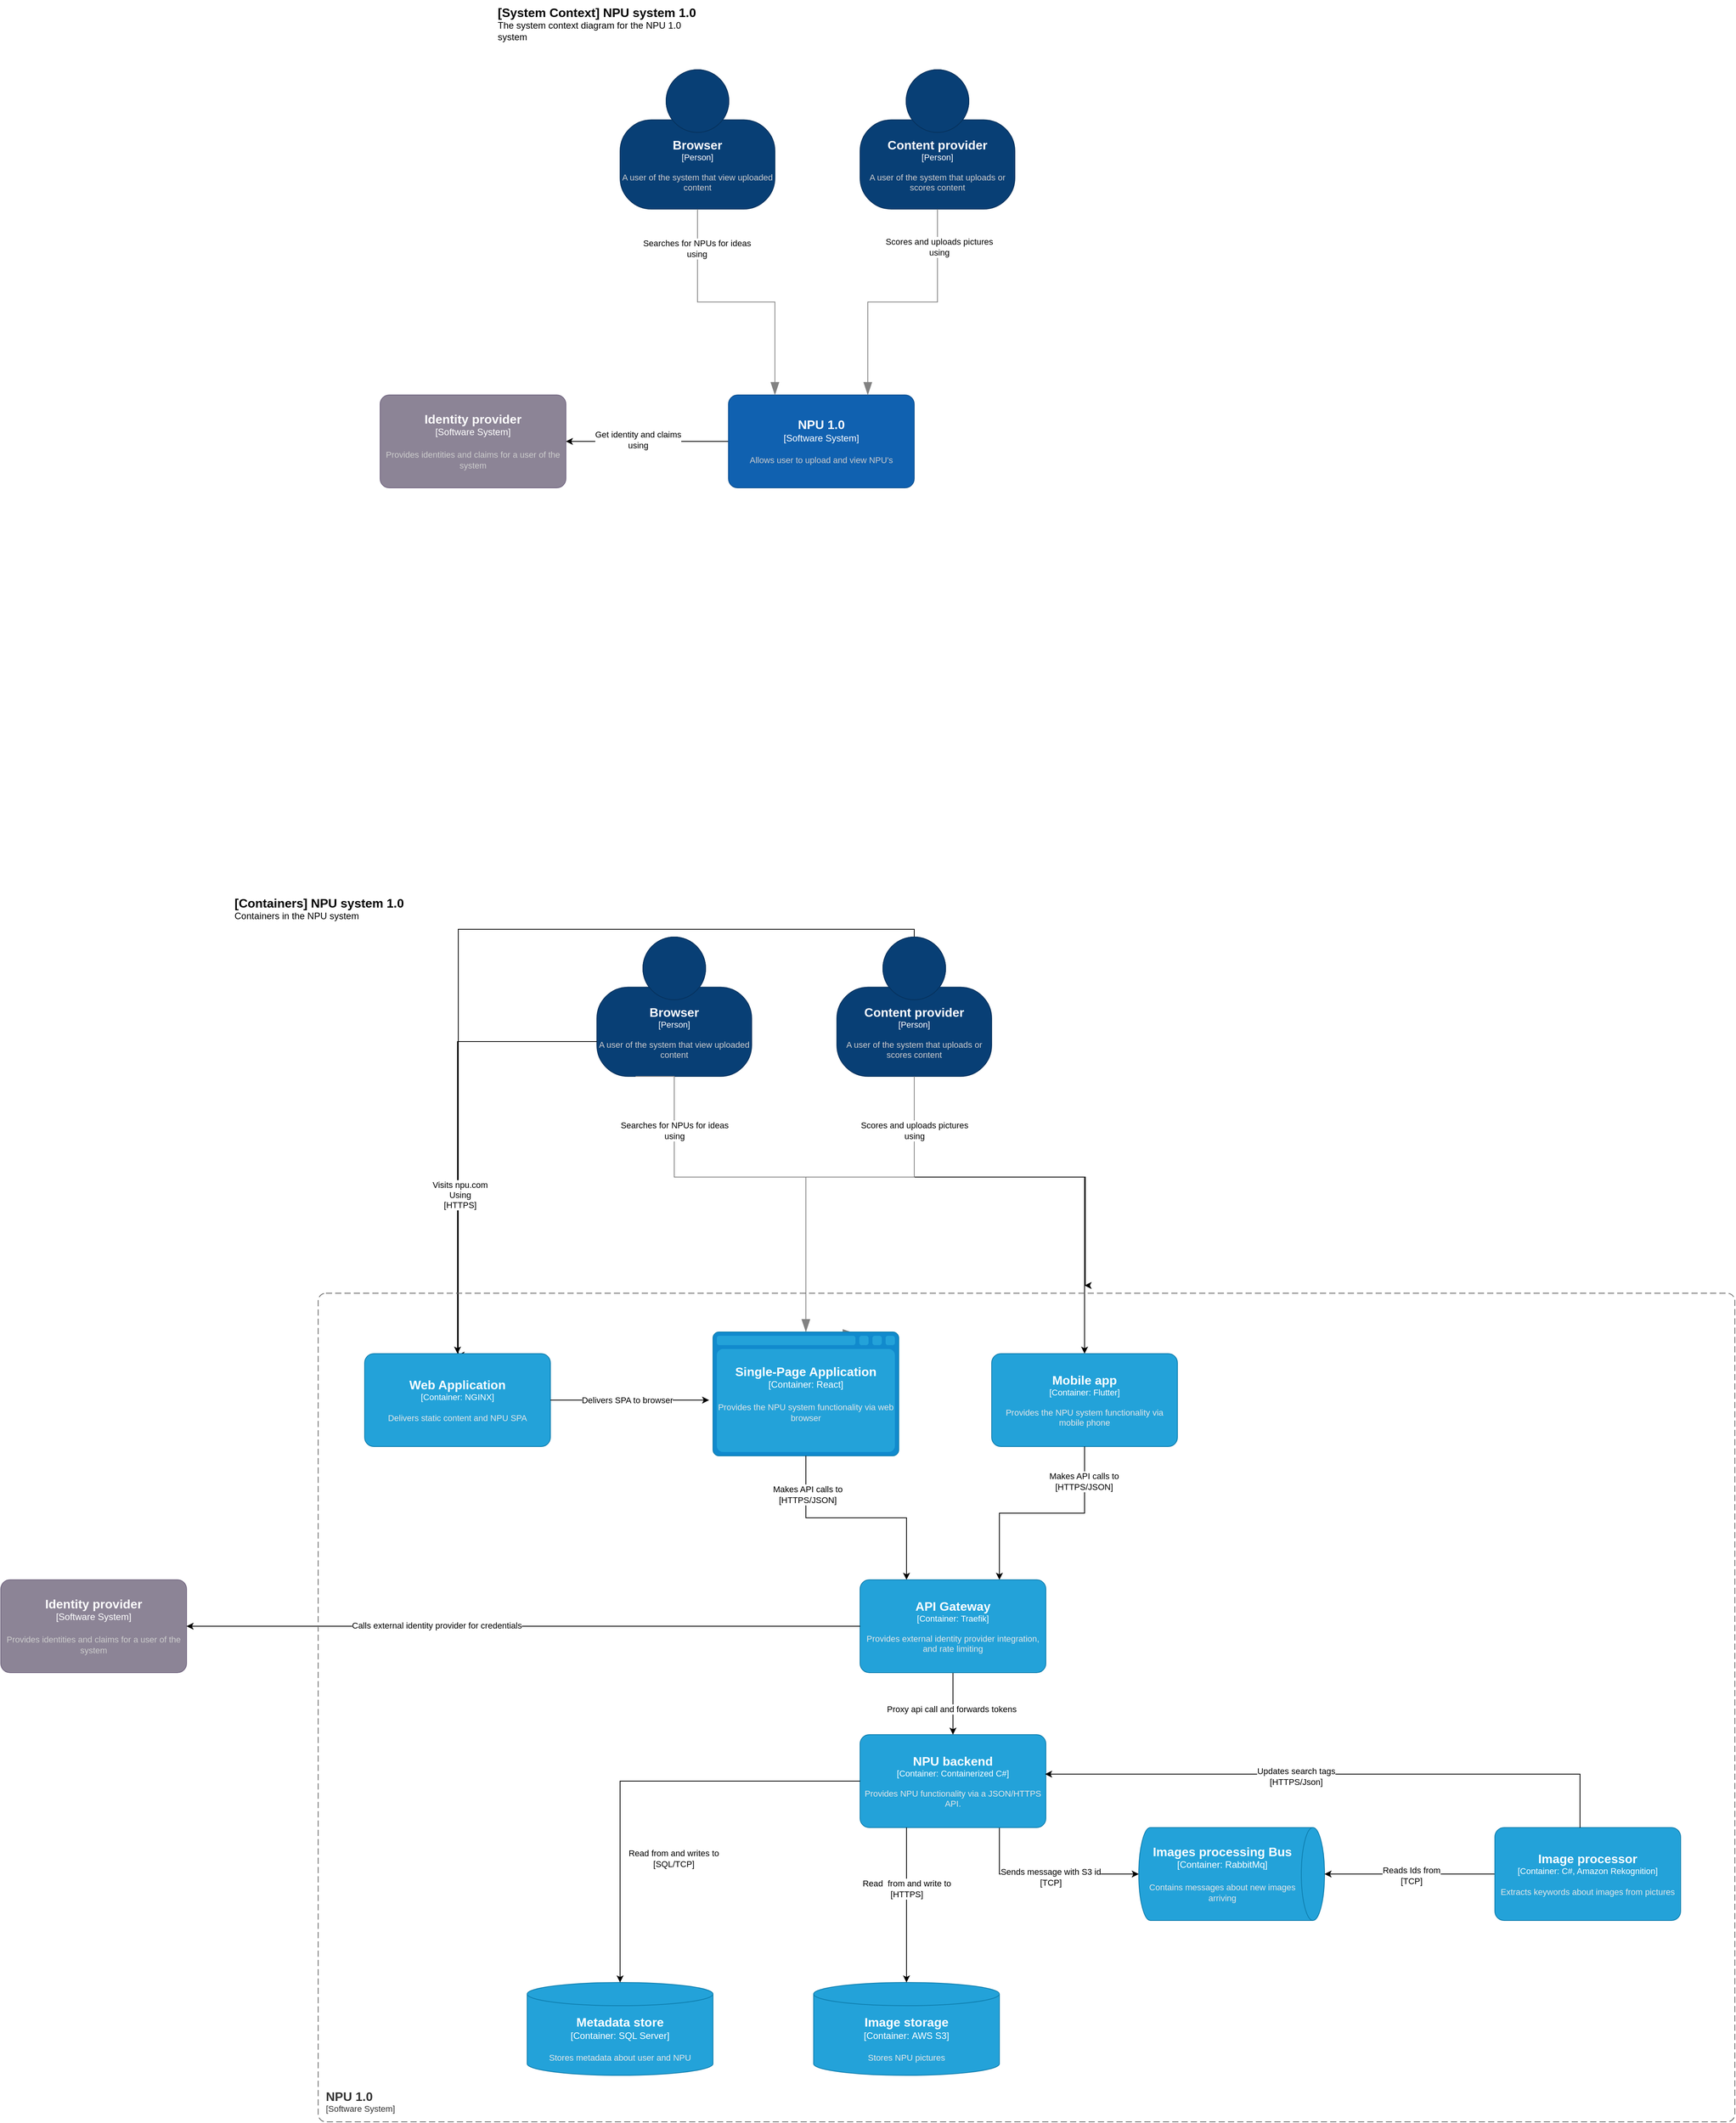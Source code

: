 <mxfile version="21.8.1" type="device">
  <diagram name="Page-1" id="dcvAuslN0LKnRF2DlhzG">
    <mxGraphModel dx="4998" dy="2364" grid="1" gridSize="10" guides="1" tooltips="1" connect="1" arrows="1" fold="1" page="1" pageScale="1" pageWidth="850" pageHeight="1100" math="0" shadow="0">
      <root>
        <mxCell id="0" />
        <mxCell id="1" parent="0" />
        <mxCell id="8HpxH7bAMtbhHu2ePcvJ-15" style="edgeStyle=orthogonalEdgeStyle;rounded=0;orthogonalLoop=1;jettySize=auto;html=1;entryX=1;entryY=0.5;entryDx=0;entryDy=0;entryPerimeter=0;exitX=0;exitY=0.5;exitDx=0;exitDy=0;exitPerimeter=0;" edge="1" parent="1" source="8HpxH7bAMtbhHu2ePcvJ-21" target="8HpxH7bAMtbhHu2ePcvJ-14">
          <mxGeometry relative="1" as="geometry">
            <mxPoint x="160" y="720" as="targetPoint" />
            <mxPoint x="340" y="700" as="sourcePoint" />
          </mxGeometry>
        </mxCell>
        <mxCell id="8HpxH7bAMtbhHu2ePcvJ-16" value="Get identity and claims &lt;br&gt;using" style="edgeLabel;html=1;align=center;verticalAlign=middle;resizable=0;points=[];" vertex="1" connectable="0" parent="8HpxH7bAMtbhHu2ePcvJ-15">
          <mxGeometry x="0.116" y="-2" relative="1" as="geometry">
            <mxPoint as="offset" />
          </mxGeometry>
        </mxCell>
        <object placeholders="1" c4Name="[System Context] NPU system 1.0" c4Type="ContainerScopeBoundary" c4Description="The system context diagram for the NPU 1.0 system" label="&lt;font style=&quot;font-size: 16px&quot;&gt;&lt;b&gt;&lt;div style=&quot;text-align: left&quot;&gt;%c4Name%&lt;/div&gt;&lt;/b&gt;&lt;/font&gt;&lt;div style=&quot;text-align: left&quot;&gt;%c4Description%&lt;/div&gt;" id="8HpxH7bAMtbhHu2ePcvJ-8">
          <mxCell style="text;html=1;strokeColor=none;fillColor=none;align=left;verticalAlign=top;whiteSpace=wrap;rounded=0;metaEdit=1;allowArrows=0;resizable=1;rotatable=0;connectable=0;recursiveResize=0;expand=0;pointerEvents=0;points=[[0.25,0,0],[0.5,0,0],[0.75,0,0],[1,0.25,0],[1,0.5,0],[1,0.75,0],[0.75,1,0],[0.5,1,0],[0.25,1,0],[0,0.75,0],[0,0.5,0],[0,0.25,0]];" vertex="1" parent="1">
            <mxGeometry x="60" y="130" width="260" height="40" as="geometry" />
          </mxCell>
        </object>
        <object placeholders="1" c4Name="Identity provider" c4Type="Software System" c4Description="Provides identities and claims for a user of the system" label="&lt;font style=&quot;font-size: 16px&quot;&gt;&lt;b&gt;%c4Name%&lt;/b&gt;&lt;/font&gt;&lt;div&gt;[%c4Type%]&lt;/div&gt;&lt;br&gt;&lt;div&gt;&lt;font style=&quot;font-size: 11px&quot;&gt;&lt;font color=&quot;#cccccc&quot;&gt;%c4Description%&lt;/font&gt;&lt;/div&gt;" id="8HpxH7bAMtbhHu2ePcvJ-14">
          <mxCell style="rounded=1;whiteSpace=wrap;html=1;labelBackgroundColor=none;fillColor=#8C8496;fontColor=#ffffff;align=center;arcSize=10;strokeColor=#736782;metaEdit=1;resizable=0;points=[[0.25,0,0],[0.5,0,0],[0.75,0,0],[1,0.25,0],[1,0.5,0],[1,0.75,0],[0.75,1,0],[0.5,1,0],[0.25,1,0],[0,0.75,0],[0,0.5,0],[0,0.25,0]];" vertex="1" parent="1">
            <mxGeometry x="-90" y="640" width="240" height="120" as="geometry" />
          </mxCell>
        </object>
        <object placeholders="1" c4Name="Content provider" c4Type="Person" c4Description="A user of the system that uploads or scores content" label="&lt;font style=&quot;font-size: 16px&quot;&gt;&lt;b&gt;%c4Name%&lt;/b&gt;&lt;/font&gt;&lt;div&gt;[%c4Type%]&lt;/div&gt;&lt;br&gt;&lt;div&gt;&lt;font style=&quot;font-size: 11px&quot;&gt;&lt;font color=&quot;#cccccc&quot;&gt;%c4Description%&lt;/font&gt;&lt;/div&gt;" id="8HpxH7bAMtbhHu2ePcvJ-17">
          <mxCell style="html=1;fontSize=11;dashed=0;whiteSpace=wrap;fillColor=#083F75;strokeColor=#06315C;fontColor=#ffffff;shape=mxgraph.c4.person2;align=center;metaEdit=1;points=[[0.5,0,0],[1,0.5,0],[1,0.75,0],[0.75,1,0],[0.5,1,0],[0.25,1,0],[0,0.75,0],[0,0.5,0]];resizable=0;" vertex="1" parent="1">
            <mxGeometry x="530" y="220" width="200" height="180" as="geometry" />
          </mxCell>
        </object>
        <object placeholders="1" c4Name="Browser" c4Type="Person" c4Description="A user of the system that view uploaded content" label="&lt;font style=&quot;font-size: 16px&quot;&gt;&lt;b&gt;%c4Name%&lt;/b&gt;&lt;/font&gt;&lt;div&gt;[%c4Type%]&lt;/div&gt;&lt;br&gt;&lt;div&gt;&lt;font style=&quot;font-size: 11px&quot;&gt;&lt;font color=&quot;#cccccc&quot;&gt;%c4Description%&lt;/font&gt;&lt;/div&gt;" id="8HpxH7bAMtbhHu2ePcvJ-18">
          <mxCell style="html=1;fontSize=11;dashed=0;whiteSpace=wrap;fillColor=#083F75;strokeColor=#06315C;fontColor=#ffffff;shape=mxgraph.c4.person2;align=center;metaEdit=1;points=[[0.5,0,0],[1,0.5,0],[1,0.75,0],[0.75,1,0],[0.5,1,0],[0.25,1,0],[0,0.75,0],[0,0.5,0]];resizable=0;" vertex="1" parent="1">
            <mxGeometry x="220" y="220" width="200" height="180" as="geometry" />
          </mxCell>
        </object>
        <object placeholders="1" c4Name="NPU 1.0" c4Type="Software System" c4Description="Allows user to upload and view NPU&#39;s" label="&lt;font style=&quot;font-size: 16px&quot;&gt;&lt;b&gt;%c4Name%&lt;/b&gt;&lt;/font&gt;&lt;div&gt;[%c4Type%]&lt;/div&gt;&lt;br&gt;&lt;div&gt;&lt;font style=&quot;font-size: 11px&quot;&gt;&lt;font color=&quot;#cccccc&quot;&gt;%c4Description%&lt;/font&gt;&lt;/div&gt;" id="8HpxH7bAMtbhHu2ePcvJ-21">
          <mxCell style="rounded=1;whiteSpace=wrap;html=1;labelBackgroundColor=none;fillColor=#1061B0;fontColor=#ffffff;align=center;arcSize=10;strokeColor=#0D5091;metaEdit=1;resizable=0;points=[[0.25,0,0],[0.5,0,0],[0.75,0,0],[1,0.25,0],[1,0.5,0],[1,0.75,0],[0.75,1,0],[0.5,1,0],[0.25,1,0],[0,0.75,0],[0,0.5,0],[0,0.25,0]];" vertex="1" parent="1">
            <mxGeometry x="360" y="640" width="240" height="120" as="geometry" />
          </mxCell>
        </object>
        <object placeholders="1" c4Type="Relationship" id="8HpxH7bAMtbhHu2ePcvJ-22">
          <mxCell style="endArrow=blockThin;html=1;fontSize=10;fontColor=#404040;strokeWidth=1;endFill=1;strokeColor=#828282;elbow=vertical;metaEdit=1;endSize=14;startSize=14;jumpStyle=arc;jumpSize=16;rounded=0;edgeStyle=orthogonalEdgeStyle;exitX=0.5;exitY=1;exitDx=0;exitDy=0;exitPerimeter=0;entryX=0.25;entryY=0;entryDx=0;entryDy=0;entryPerimeter=0;" edge="1" parent="1" source="8HpxH7bAMtbhHu2ePcvJ-18" target="8HpxH7bAMtbhHu2ePcvJ-21">
            <mxGeometry width="240" relative="1" as="geometry">
              <mxPoint x="320" y="610" as="sourcePoint" />
              <mxPoint x="560" y="610" as="targetPoint" />
            </mxGeometry>
          </mxCell>
        </object>
        <mxCell id="8HpxH7bAMtbhHu2ePcvJ-23" value="Searches for NPUs for ideas &lt;br&gt;using" style="edgeLabel;html=1;align=center;verticalAlign=middle;resizable=0;points=[];" vertex="1" connectable="0" parent="8HpxH7bAMtbhHu2ePcvJ-22">
          <mxGeometry x="-0.7" y="-1" relative="1" as="geometry">
            <mxPoint as="offset" />
          </mxGeometry>
        </mxCell>
        <object placeholders="1" c4Type="Relationship" id="8HpxH7bAMtbhHu2ePcvJ-24">
          <mxCell style="endArrow=blockThin;html=1;fontSize=10;fontColor=#404040;strokeWidth=1;endFill=1;strokeColor=#828282;elbow=vertical;metaEdit=1;endSize=14;startSize=14;jumpStyle=arc;jumpSize=16;rounded=0;edgeStyle=orthogonalEdgeStyle;exitX=0.5;exitY=1;exitDx=0;exitDy=0;exitPerimeter=0;entryX=0.75;entryY=0;entryDx=0;entryDy=0;entryPerimeter=0;" edge="1" parent="1" source="8HpxH7bAMtbhHu2ePcvJ-17" target="8HpxH7bAMtbhHu2ePcvJ-21">
            <mxGeometry width="240" relative="1" as="geometry">
              <mxPoint x="640" y="480" as="sourcePoint" />
              <mxPoint x="870" y="730" as="targetPoint" />
            </mxGeometry>
          </mxCell>
        </object>
        <mxCell id="8HpxH7bAMtbhHu2ePcvJ-25" value="Scores and uploads pictures&lt;br&gt;using" style="edgeLabel;html=1;align=center;verticalAlign=middle;resizable=0;points=[];" vertex="1" connectable="0" parent="8HpxH7bAMtbhHu2ePcvJ-24">
          <mxGeometry x="-0.703" y="2" relative="1" as="geometry">
            <mxPoint as="offset" />
          </mxGeometry>
        </mxCell>
        <object placeholders="1" c4Name="Identity provider" c4Type="Software System" c4Description="Provides identities and claims for a user of the system" label="&lt;font style=&quot;font-size: 16px&quot;&gt;&lt;b&gt;%c4Name%&lt;/b&gt;&lt;/font&gt;&lt;div&gt;[%c4Type%]&lt;/div&gt;&lt;br&gt;&lt;div&gt;&lt;font style=&quot;font-size: 11px&quot;&gt;&lt;font color=&quot;#cccccc&quot;&gt;%c4Description%&lt;/font&gt;&lt;/div&gt;" id="8HpxH7bAMtbhHu2ePcvJ-26">
          <mxCell style="rounded=1;whiteSpace=wrap;html=1;labelBackgroundColor=none;fillColor=#8C8496;fontColor=#ffffff;align=center;arcSize=10;strokeColor=#736782;metaEdit=1;resizable=0;points=[[0.25,0,0],[0.5,0,0],[0.75,0,0],[1,0.25,0],[1,0.5,0],[1,0.75,0],[0.75,1,0],[0.5,1,0],[0.25,1,0],[0,0.75,0],[0,0.5,0],[0,0.25,0]];" vertex="1" parent="1">
            <mxGeometry x="-580" y="2170" width="240" height="120" as="geometry" />
          </mxCell>
        </object>
        <mxCell id="8HpxH7bAMtbhHu2ePcvJ-45" style="edgeStyle=orthogonalEdgeStyle;rounded=0;orthogonalLoop=1;jettySize=auto;html=1;" edge="1" parent="1" source="8HpxH7bAMtbhHu2ePcvJ-29">
          <mxGeometry relative="1" as="geometry">
            <mxPoint x="820" y="1790" as="targetPoint" />
            <Array as="points">
              <mxPoint x="600" y="1650" />
              <mxPoint x="821" y="1650" />
            </Array>
          </mxGeometry>
        </mxCell>
        <mxCell id="8HpxH7bAMtbhHu2ePcvJ-77" style="edgeStyle=orthogonalEdgeStyle;rounded=0;orthogonalLoop=1;jettySize=auto;html=1;" edge="1" parent="1" source="8HpxH7bAMtbhHu2ePcvJ-29">
          <mxGeometry relative="1" as="geometry">
            <mxPoint x="10" y="1880" as="targetPoint" />
            <Array as="points">
              <mxPoint x="600" y="1330" />
              <mxPoint x="11" y="1330" />
              <mxPoint x="11" y="1880" />
            </Array>
          </mxGeometry>
        </mxCell>
        <object placeholders="1" c4Name="Content provider" c4Type="Person" c4Description="A user of the system that uploads or scores content" label="&lt;font style=&quot;font-size: 16px&quot;&gt;&lt;b&gt;%c4Name%&lt;/b&gt;&lt;/font&gt;&lt;div&gt;[%c4Type%]&lt;/div&gt;&lt;br&gt;&lt;div&gt;&lt;font style=&quot;font-size: 11px&quot;&gt;&lt;font color=&quot;#cccccc&quot;&gt;%c4Description%&lt;/font&gt;&lt;/div&gt;" id="8HpxH7bAMtbhHu2ePcvJ-29">
          <mxCell style="html=1;fontSize=11;dashed=0;whiteSpace=wrap;fillColor=#083F75;strokeColor=#06315C;fontColor=#ffffff;shape=mxgraph.c4.person2;align=center;metaEdit=1;points=[[0.5,0,0],[1,0.5,0],[1,0.75,0],[0.75,1,0],[0.5,1,0],[0.25,1,0],[0,0.75,0],[0,0.5,0]];resizable=0;" vertex="1" parent="1">
            <mxGeometry x="500" y="1340" width="200" height="180" as="geometry" />
          </mxCell>
        </object>
        <mxCell id="8HpxH7bAMtbhHu2ePcvJ-44" style="edgeStyle=orthogonalEdgeStyle;rounded=0;orthogonalLoop=1;jettySize=auto;html=1;exitX=0.5;exitY=1;exitDx=0;exitDy=0;exitPerimeter=0;" edge="1" parent="1" source="8HpxH7bAMtbhHu2ePcvJ-30" target="8HpxH7bAMtbhHu2ePcvJ-41">
          <mxGeometry relative="1" as="geometry">
            <Array as="points">
              <mxPoint x="290" y="1650" />
              <mxPoint x="820" y="1650" />
            </Array>
          </mxGeometry>
        </mxCell>
        <object placeholders="1" c4Name="Browser" c4Type="Person" c4Description="A user of the system that view uploaded content" label="&lt;font style=&quot;font-size: 16px&quot;&gt;&lt;b&gt;%c4Name%&lt;/b&gt;&lt;/font&gt;&lt;div&gt;[%c4Type%]&lt;/div&gt;&lt;br&gt;&lt;div&gt;&lt;font style=&quot;font-size: 11px&quot;&gt;&lt;font color=&quot;#cccccc&quot;&gt;%c4Description%&lt;/font&gt;&lt;/div&gt;" id="8HpxH7bAMtbhHu2ePcvJ-30">
          <mxCell style="html=1;fontSize=11;dashed=0;whiteSpace=wrap;fillColor=#083F75;strokeColor=#06315C;fontColor=#ffffff;shape=mxgraph.c4.person2;align=center;metaEdit=1;points=[[0.5,0,0],[1,0.5,0],[1,0.75,0],[0.75,1,0],[0.5,1,0],[0.25,1,0],[0,0.75,0],[0,0.5,0]];resizable=0;" vertex="1" parent="1">
            <mxGeometry x="190" y="1340" width="200" height="180" as="geometry" />
          </mxCell>
        </object>
        <object placeholders="1" c4Type="Relationship" id="8HpxH7bAMtbhHu2ePcvJ-32">
          <mxCell style="endArrow=blockThin;html=1;fontSize=10;fontColor=#404040;strokeWidth=1;endFill=1;strokeColor=#828282;elbow=vertical;metaEdit=1;endSize=14;startSize=14;jumpStyle=arc;jumpSize=16;rounded=0;edgeStyle=orthogonalEdgeStyle;exitX=0.25;exitY=1;exitDx=0;exitDy=0;exitPerimeter=0;entryX=0.5;entryY=0;entryDx=0;entryDy=0;entryPerimeter=0;" edge="1" parent="1" source="8HpxH7bAMtbhHu2ePcvJ-30" target="8HpxH7bAMtbhHu2ePcvJ-37">
            <mxGeometry width="240" relative="1" as="geometry">
              <mxPoint x="290" y="1730" as="sourcePoint" />
              <mxPoint x="390" y="1760" as="targetPoint" />
              <Array as="points">
                <mxPoint x="290" y="1520" />
                <mxPoint x="290" y="1650" />
                <mxPoint x="460" y="1650" />
              </Array>
            </mxGeometry>
          </mxCell>
        </object>
        <mxCell id="8HpxH7bAMtbhHu2ePcvJ-33" value="Searches for NPUs for ideas &lt;br&gt;using" style="edgeLabel;html=1;align=center;verticalAlign=middle;resizable=0;points=[];" vertex="1" connectable="0" parent="8HpxH7bAMtbhHu2ePcvJ-32">
          <mxGeometry x="-0.7" y="-1" relative="1" as="geometry">
            <mxPoint x="1" y="37" as="offset" />
          </mxGeometry>
        </mxCell>
        <object placeholders="1" c4Type="Relationship" id="8HpxH7bAMtbhHu2ePcvJ-34">
          <mxCell style="endArrow=blockThin;html=1;fontSize=10;fontColor=#404040;strokeWidth=1;endFill=1;strokeColor=#828282;elbow=vertical;metaEdit=1;endSize=14;startSize=14;jumpStyle=arc;jumpSize=16;rounded=0;edgeStyle=orthogonalEdgeStyle;exitX=0.5;exitY=1;exitDx=0;exitDy=0;exitPerimeter=0;entryX=0.767;entryY=0.013;entryDx=0;entryDy=0;entryPerimeter=0;" edge="1" parent="1" source="8HpxH7bAMtbhHu2ePcvJ-29" target="8HpxH7bAMtbhHu2ePcvJ-37">
            <mxGeometry width="240" relative="1" as="geometry">
              <mxPoint x="610" y="1600" as="sourcePoint" />
              <mxPoint x="510" y="1760" as="targetPoint" />
              <Array as="points">
                <mxPoint x="600" y="1650" />
                <mxPoint x="460" y="1650" />
                <mxPoint x="460" y="1852" />
              </Array>
            </mxGeometry>
          </mxCell>
        </object>
        <mxCell id="8HpxH7bAMtbhHu2ePcvJ-35" value="Scores and uploads pictures&lt;br&gt;using" style="edgeLabel;html=1;align=center;verticalAlign=middle;resizable=0;points=[];" vertex="1" connectable="0" parent="8HpxH7bAMtbhHu2ePcvJ-34">
          <mxGeometry x="-0.703" y="2" relative="1" as="geometry">
            <mxPoint x="-2" y="-10" as="offset" />
          </mxGeometry>
        </mxCell>
        <object placeholders="1" c4Name="[Containers] NPU system 1.0" c4Type="ContainerDiagramTitle" c4Description="Containers in the NPU system" label="&lt;font style=&quot;font-size: 16px&quot;&gt;&lt;b&gt;&lt;div style=&quot;text-align: left&quot;&gt;%c4Name%&lt;/div&gt;&lt;/b&gt;&lt;/font&gt;&lt;div style=&quot;text-align: left&quot;&gt;%c4Description%&lt;/div&gt;" id="8HpxH7bAMtbhHu2ePcvJ-36">
          <mxCell style="text;html=1;strokeColor=none;fillColor=none;align=left;verticalAlign=top;whiteSpace=wrap;rounded=0;metaEdit=1;allowArrows=0;resizable=1;rotatable=0;connectable=0;recursiveResize=0;expand=0;pointerEvents=0;points=[[0.25,0,0],[0.5,0,0],[0.75,0,0],[1,0.25,0],[1,0.5,0],[1,0.75,0],[0.75,1,0],[0.5,1,0],[0.25,1,0],[0,0.75,0],[0,0.5,0],[0,0.25,0]];" vertex="1" parent="1">
            <mxGeometry x="-280" y="1280" width="260" height="40" as="geometry" />
          </mxCell>
        </object>
        <object placeholders="1" c4Type="Single-Page Application" c4Container="Container" c4Technology="React" c4Description="Provides the NPU system functionality via web browser" label="&lt;font style=&quot;font-size: 16px&quot;&gt;&lt;b&gt;%c4Type%&lt;/b&gt;&lt;/font&gt;&lt;div&gt;[%c4Container%:&amp;nbsp;%c4Technology%]&lt;/div&gt;&lt;br&gt;&lt;div&gt;&lt;font style=&quot;font-size: 11px&quot;&gt;&lt;font color=&quot;#E6E6E6&quot;&gt;%c4Description%&lt;/font&gt;&lt;/div&gt;" id="8HpxH7bAMtbhHu2ePcvJ-37">
          <mxCell style="shape=mxgraph.c4.webBrowserContainer2;whiteSpace=wrap;html=1;boundedLbl=1;rounded=0;labelBackgroundColor=none;strokeColor=#118ACD;fillColor=#23A2D9;strokeColor=#118ACD;strokeColor2=#0E7DAD;fontSize=12;fontColor=#ffffff;align=center;metaEdit=1;points=[[0.5,0,0],[1,0.25,0],[1,0.5,0],[1,0.75,0],[0.5,1,0],[0,0.75,0],[0,0.5,0],[0,0.25,0]];resizable=0;" vertex="1" parent="1">
            <mxGeometry x="340" y="1850" width="240" height="160" as="geometry" />
          </mxCell>
        </object>
        <object placeholders="1" c4Name="Web Application" c4Type="Container" c4Technology="NGINX" c4Description="Delivers static content and NPU SPA" label="&lt;font style=&quot;font-size: 16px&quot;&gt;&lt;b&gt;%c4Name%&lt;/b&gt;&lt;/font&gt;&lt;div&gt;[%c4Type%: %c4Technology%]&lt;/div&gt;&lt;br&gt;&lt;div&gt;&lt;font style=&quot;font-size: 11px&quot;&gt;&lt;font color=&quot;#E6E6E6&quot;&gt;%c4Description%&lt;/font&gt;&lt;/div&gt;" id="8HpxH7bAMtbhHu2ePcvJ-38">
          <mxCell style="rounded=1;whiteSpace=wrap;html=1;fontSize=11;labelBackgroundColor=none;fillColor=#23A2D9;fontColor=#ffffff;align=center;arcSize=10;strokeColor=#0E7DAD;metaEdit=1;resizable=0;points=[[0.25,0,0],[0.5,0,0],[0.75,0,0],[1,0.25,0],[1,0.5,0],[1,0.75,0],[0.75,1,0],[0.5,1,0],[0.25,1,0],[0,0.75,0],[0,0.5,0],[0,0.25,0]];" vertex="1" parent="1">
            <mxGeometry x="-110" y="1878" width="240" height="120" as="geometry" />
          </mxCell>
        </object>
        <mxCell id="8HpxH7bAMtbhHu2ePcvJ-39" style="edgeStyle=orthogonalEdgeStyle;rounded=0;orthogonalLoop=1;jettySize=auto;html=1;entryX=-0.021;entryY=0.55;entryDx=0;entryDy=0;entryPerimeter=0;" edge="1" parent="1" source="8HpxH7bAMtbhHu2ePcvJ-38" target="8HpxH7bAMtbhHu2ePcvJ-37">
          <mxGeometry relative="1" as="geometry" />
        </mxCell>
        <mxCell id="8HpxH7bAMtbhHu2ePcvJ-40" value="Delivers SPA to browser" style="edgeLabel;html=1;align=center;verticalAlign=middle;resizable=0;points=[];" vertex="1" connectable="0" parent="8HpxH7bAMtbhHu2ePcvJ-39">
          <mxGeometry x="-0.034" relative="1" as="geometry">
            <mxPoint as="offset" />
          </mxGeometry>
        </mxCell>
        <object placeholders="1" c4Name="Mobile app" c4Type="Container" c4Technology="Flutter" c4Description="Provides the NPU system functionality via mobile phone" label="&lt;font style=&quot;font-size: 16px&quot;&gt;&lt;b&gt;%c4Name%&lt;/b&gt;&lt;/font&gt;&lt;div&gt;[%c4Type%: %c4Technology%]&lt;/div&gt;&lt;br&gt;&lt;div&gt;&lt;font style=&quot;font-size: 11px&quot;&gt;&lt;font color=&quot;#E6E6E6&quot;&gt;%c4Description%&lt;/font&gt;&lt;/div&gt;" id="8HpxH7bAMtbhHu2ePcvJ-41">
          <mxCell style="rounded=1;whiteSpace=wrap;html=1;fontSize=11;labelBackgroundColor=none;fillColor=#23A2D9;fontColor=#ffffff;align=center;arcSize=10;strokeColor=#0E7DAD;metaEdit=1;resizable=0;points=[[0.25,0,0],[0.5,0,0],[0.75,0,0],[1,0.25,0],[1,0.5,0],[1,0.75,0],[0.75,1,0],[0.5,1,0],[0.25,1,0],[0,0.75,0],[0,0.5,0],[0,0.25,0]];" vertex="1" parent="1">
            <mxGeometry x="700" y="1878" width="240" height="120" as="geometry" />
          </mxCell>
        </object>
        <mxCell id="8HpxH7bAMtbhHu2ePcvJ-42" style="edgeStyle=orthogonalEdgeStyle;rounded=0;orthogonalLoop=1;jettySize=auto;html=1;exitX=0;exitY=0.75;exitDx=0;exitDy=0;exitPerimeter=0;entryX=0.5;entryY=0;entryDx=0;entryDy=0;entryPerimeter=0;" edge="1" parent="1" source="8HpxH7bAMtbhHu2ePcvJ-30" target="8HpxH7bAMtbhHu2ePcvJ-38">
          <mxGeometry relative="1" as="geometry" />
        </mxCell>
        <mxCell id="8HpxH7bAMtbhHu2ePcvJ-43" value="Visits npu.com&lt;br&gt;Using&lt;br&gt;[HTTPS]" style="edgeLabel;html=1;align=center;verticalAlign=middle;resizable=0;points=[];" vertex="1" connectable="0" parent="8HpxH7bAMtbhHu2ePcvJ-42">
          <mxGeometry x="0.297" y="3" relative="1" as="geometry">
            <mxPoint as="offset" />
          </mxGeometry>
        </mxCell>
        <mxCell id="8HpxH7bAMtbhHu2ePcvJ-66" style="edgeStyle=orthogonalEdgeStyle;rounded=0;orthogonalLoop=1;jettySize=auto;html=1;exitX=0.75;exitY=1;exitDx=0;exitDy=0;exitPerimeter=0;" edge="1" parent="1" source="8HpxH7bAMtbhHu2ePcvJ-46" target="8HpxH7bAMtbhHu2ePcvJ-60">
          <mxGeometry relative="1" as="geometry" />
        </mxCell>
        <mxCell id="8HpxH7bAMtbhHu2ePcvJ-67" value="Sends message with S3 id&lt;br&gt;[TCP]" style="edgeLabel;html=1;align=center;verticalAlign=middle;resizable=0;points=[];" vertex="1" connectable="0" parent="8HpxH7bAMtbhHu2ePcvJ-66">
          <mxGeometry x="0.044" y="-4" relative="1" as="geometry">
            <mxPoint as="offset" />
          </mxGeometry>
        </mxCell>
        <object placeholders="1" c4Name="NPU backend" c4Type="Container" c4Technology="Containerized C#" c4Description="Provides NPU functionality via a JSON/HTTPS API." label="&lt;font style=&quot;font-size: 16px&quot;&gt;&lt;b&gt;%c4Name%&lt;/b&gt;&lt;/font&gt;&lt;div&gt;[%c4Type%: %c4Technology%]&lt;/div&gt;&lt;br&gt;&lt;div&gt;&lt;font style=&quot;font-size: 11px&quot;&gt;&lt;font color=&quot;#E6E6E6&quot;&gt;%c4Description%&lt;/font&gt;&lt;/div&gt;" id="8HpxH7bAMtbhHu2ePcvJ-46">
          <mxCell style="rounded=1;whiteSpace=wrap;html=1;fontSize=11;labelBackgroundColor=none;fillColor=#23A2D9;fontColor=#ffffff;align=center;arcSize=10;strokeColor=#0E7DAD;metaEdit=1;resizable=0;points=[[0.25,0,0],[0.5,0,0],[0.75,0,0],[1,0.25,0],[1,0.5,0],[1,0.75,0],[0.75,1,0],[0.5,1,0],[0.25,1,0],[0,0.75,0],[0,0.5,0],[0,0.25,0]];" vertex="1" parent="1">
            <mxGeometry x="530" y="2370" width="240" height="120" as="geometry" />
          </mxCell>
        </object>
        <mxCell id="8HpxH7bAMtbhHu2ePcvJ-47" style="edgeStyle=orthogonalEdgeStyle;rounded=0;orthogonalLoop=1;jettySize=auto;html=1;entryX=0.25;entryY=0;entryDx=0;entryDy=0;entryPerimeter=0;" edge="1" parent="1" source="8HpxH7bAMtbhHu2ePcvJ-37" target="8HpxH7bAMtbhHu2ePcvJ-53">
          <mxGeometry relative="1" as="geometry" />
        </mxCell>
        <mxCell id="8HpxH7bAMtbhHu2ePcvJ-49" value="Makes API calls to&lt;br&gt;[HTTPS/JSON]" style="edgeLabel;html=1;align=center;verticalAlign=middle;resizable=0;points=[];" vertex="1" connectable="0" parent="8HpxH7bAMtbhHu2ePcvJ-47">
          <mxGeometry x="-0.66" y="2" relative="1" as="geometry">
            <mxPoint as="offset" />
          </mxGeometry>
        </mxCell>
        <mxCell id="8HpxH7bAMtbhHu2ePcvJ-48" style="edgeStyle=orthogonalEdgeStyle;rounded=0;orthogonalLoop=1;jettySize=auto;html=1;entryX=0.75;entryY=0;entryDx=0;entryDy=0;entryPerimeter=0;" edge="1" parent="1" source="8HpxH7bAMtbhHu2ePcvJ-41" target="8HpxH7bAMtbhHu2ePcvJ-53">
          <mxGeometry relative="1" as="geometry" />
        </mxCell>
        <mxCell id="8HpxH7bAMtbhHu2ePcvJ-50" value="Text" style="edgeLabel;html=1;align=center;verticalAlign=middle;resizable=0;points=[];" vertex="1" connectable="0" parent="8HpxH7bAMtbhHu2ePcvJ-48">
          <mxGeometry x="-0.692" y="-1" relative="1" as="geometry">
            <mxPoint as="offset" />
          </mxGeometry>
        </mxCell>
        <mxCell id="8HpxH7bAMtbhHu2ePcvJ-51" value="Text" style="edgeLabel;html=1;align=center;verticalAlign=middle;resizable=0;points=[];" vertex="1" connectable="0" parent="8HpxH7bAMtbhHu2ePcvJ-48">
          <mxGeometry x="-0.692" y="-2" relative="1" as="geometry">
            <mxPoint as="offset" />
          </mxGeometry>
        </mxCell>
        <mxCell id="8HpxH7bAMtbhHu2ePcvJ-52" value="Makes API calls to&lt;br&gt;[HTTPS/JSON]" style="edgeLabel;html=1;align=center;verticalAlign=middle;resizable=0;points=[];" vertex="1" connectable="0" parent="8HpxH7bAMtbhHu2ePcvJ-48">
          <mxGeometry x="-0.685" y="-1" relative="1" as="geometry">
            <mxPoint as="offset" />
          </mxGeometry>
        </mxCell>
        <mxCell id="8HpxH7bAMtbhHu2ePcvJ-54" style="edgeStyle=orthogonalEdgeStyle;rounded=0;orthogonalLoop=1;jettySize=auto;html=1;" edge="1" parent="1" source="8HpxH7bAMtbhHu2ePcvJ-53" target="8HpxH7bAMtbhHu2ePcvJ-46">
          <mxGeometry relative="1" as="geometry" />
        </mxCell>
        <mxCell id="8HpxH7bAMtbhHu2ePcvJ-55" value="Proxy api call and forwards tokens" style="edgeLabel;html=1;align=center;verticalAlign=middle;resizable=0;points=[];" vertex="1" connectable="0" parent="8HpxH7bAMtbhHu2ePcvJ-54">
          <mxGeometry x="0.175" y="-2" relative="1" as="geometry">
            <mxPoint as="offset" />
          </mxGeometry>
        </mxCell>
        <object placeholders="1" c4Name="API Gateway" c4Type="Container" c4Technology="Traefik" c4Description="Provides external identity provider integration, and rate limiting" label="&lt;font style=&quot;font-size: 16px&quot;&gt;&lt;b&gt;%c4Name%&lt;/b&gt;&lt;/font&gt;&lt;div&gt;[%c4Type%: %c4Technology%]&lt;/div&gt;&lt;br&gt;&lt;div&gt;&lt;font style=&quot;font-size: 11px&quot;&gt;&lt;font color=&quot;#E6E6E6&quot;&gt;%c4Description%&lt;/font&gt;&lt;/div&gt;" id="8HpxH7bAMtbhHu2ePcvJ-53">
          <mxCell style="rounded=1;whiteSpace=wrap;html=1;fontSize=11;labelBackgroundColor=none;fillColor=#23A2D9;fontColor=#ffffff;align=center;arcSize=10;strokeColor=#0E7DAD;metaEdit=1;resizable=0;points=[[0.25,0,0],[0.5,0,0],[0.75,0,0],[1,0.25,0],[1,0.5,0],[1,0.75,0],[0.75,1,0],[0.5,1,0],[0.25,1,0],[0,0.75,0],[0,0.5,0],[0,0.25,0]];" vertex="1" parent="1">
            <mxGeometry x="530" y="2170" width="240" height="120" as="geometry" />
          </mxCell>
        </object>
        <mxCell id="8HpxH7bAMtbhHu2ePcvJ-56" style="edgeStyle=orthogonalEdgeStyle;rounded=0;orthogonalLoop=1;jettySize=auto;html=1;entryX=1;entryY=0.5;entryDx=0;entryDy=0;entryPerimeter=0;" edge="1" parent="1" source="8HpxH7bAMtbhHu2ePcvJ-53" target="8HpxH7bAMtbhHu2ePcvJ-26">
          <mxGeometry relative="1" as="geometry" />
        </mxCell>
        <mxCell id="8HpxH7bAMtbhHu2ePcvJ-57" value="Calls external identity provider for credentials" style="edgeLabel;html=1;align=center;verticalAlign=middle;resizable=0;points=[];" vertex="1" connectable="0" parent="8HpxH7bAMtbhHu2ePcvJ-56">
          <mxGeometry x="0.257" y="-1" relative="1" as="geometry">
            <mxPoint as="offset" />
          </mxGeometry>
        </mxCell>
        <object placeholders="1" c4Type="Metadata store" c4Container="Container" c4Technology="SQL Server" c4Description="Stores metadata about user and NPU" label="&lt;font style=&quot;font-size: 16px&quot;&gt;&lt;b&gt;%c4Type%&lt;/b&gt;&lt;/font&gt;&lt;div&gt;[%c4Container%:&amp;nbsp;%c4Technology%]&lt;/div&gt;&lt;br&gt;&lt;div&gt;&lt;font style=&quot;font-size: 11px&quot;&gt;&lt;font color=&quot;#E6E6E6&quot;&gt;%c4Description%&lt;/font&gt;&lt;/div&gt;" id="8HpxH7bAMtbhHu2ePcvJ-58">
          <mxCell style="shape=cylinder3;size=15;whiteSpace=wrap;html=1;boundedLbl=1;rounded=0;labelBackgroundColor=none;fillColor=#23A2D9;fontSize=12;fontColor=#ffffff;align=center;strokeColor=#0E7DAD;metaEdit=1;points=[[0.5,0,0],[1,0.25,0],[1,0.5,0],[1,0.75,0],[0.5,1,0],[0,0.75,0],[0,0.5,0],[0,0.25,0]];resizable=0;" vertex="1" parent="1">
            <mxGeometry x="100" y="2690" width="240" height="120" as="geometry" />
          </mxCell>
        </object>
        <object placeholders="1" c4Type="Image storage" c4Container="Container" c4Technology="AWS S3" c4Description="Stores NPU pictures" label="&lt;font style=&quot;font-size: 16px&quot;&gt;&lt;b&gt;%c4Type%&lt;/b&gt;&lt;/font&gt;&lt;div&gt;[%c4Container%:&amp;nbsp;%c4Technology%]&lt;/div&gt;&lt;br&gt;&lt;div&gt;&lt;font style=&quot;font-size: 11px&quot;&gt;&lt;font color=&quot;#E6E6E6&quot;&gt;%c4Description%&lt;/font&gt;&lt;/div&gt;" id="8HpxH7bAMtbhHu2ePcvJ-59">
          <mxCell style="shape=cylinder3;size=15;whiteSpace=wrap;html=1;boundedLbl=1;rounded=0;labelBackgroundColor=none;fillColor=#23A2D9;fontSize=12;fontColor=#ffffff;align=center;strokeColor=#0E7DAD;metaEdit=1;points=[[0.5,0,0],[1,0.25,0],[1,0.5,0],[1,0.75,0],[0.5,1,0],[0,0.75,0],[0,0.5,0],[0,0.25,0]];resizable=0;" vertex="1" parent="1">
            <mxGeometry x="470" y="2690" width="240" height="120" as="geometry" />
          </mxCell>
        </object>
        <object placeholders="1" c4Type="Images processing Bus" c4Container="Container" c4Technology="RabbitMq" c4Description="Contains messages about new images arriving" label="&lt;font style=&quot;font-size: 16px&quot;&gt;&lt;b&gt;%c4Type%&lt;/b&gt;&lt;/font&gt;&lt;div&gt;[%c4Container%:&amp;nbsp;%c4Technology%]&lt;/div&gt;&lt;br&gt;&lt;div&gt;&lt;font style=&quot;font-size: 11px&quot;&gt;&lt;font color=&quot;#E6E6E6&quot;&gt;%c4Description%&lt;/font&gt;&lt;/div&gt;" id="8HpxH7bAMtbhHu2ePcvJ-60">
          <mxCell style="shape=cylinder3;size=15;direction=south;whiteSpace=wrap;html=1;boundedLbl=1;rounded=0;labelBackgroundColor=none;fillColor=#23A2D9;fontSize=12;fontColor=#ffffff;align=center;strokeColor=#0E7DAD;metaEdit=1;points=[[0.5,0,0],[1,0.25,0],[1,0.5,0],[1,0.75,0],[0.5,1,0],[0,0.75,0],[0,0.5,0],[0,0.25,0]];resizable=0;" vertex="1" parent="1">
            <mxGeometry x="890" y="2490" width="240" height="120" as="geometry" />
          </mxCell>
        </object>
        <mxCell id="8HpxH7bAMtbhHu2ePcvJ-61" style="edgeStyle=orthogonalEdgeStyle;rounded=0;orthogonalLoop=1;jettySize=auto;html=1;entryX=0.5;entryY=0;entryDx=0;entryDy=0;entryPerimeter=0;" edge="1" parent="1" source="8HpxH7bAMtbhHu2ePcvJ-46" target="8HpxH7bAMtbhHu2ePcvJ-58">
          <mxGeometry relative="1" as="geometry" />
        </mxCell>
        <mxCell id="8HpxH7bAMtbhHu2ePcvJ-62" value="Read from and writes to&lt;br&gt;[SQL/TCP]" style="edgeLabel;html=1;align=center;verticalAlign=middle;resizable=0;points=[];" vertex="1" connectable="0" parent="8HpxH7bAMtbhHu2ePcvJ-61">
          <mxGeometry x="-0.37" y="-3" relative="1" as="geometry">
            <mxPoint x="-62" y="103" as="offset" />
          </mxGeometry>
        </mxCell>
        <mxCell id="8HpxH7bAMtbhHu2ePcvJ-63" style="edgeStyle=orthogonalEdgeStyle;rounded=0;orthogonalLoop=1;jettySize=auto;html=1;entryX=0.5;entryY=0;entryDx=0;entryDy=0;entryPerimeter=0;exitX=0.25;exitY=1;exitDx=0;exitDy=0;exitPerimeter=0;" edge="1" parent="1" source="8HpxH7bAMtbhHu2ePcvJ-46" target="8HpxH7bAMtbhHu2ePcvJ-59">
          <mxGeometry relative="1" as="geometry" />
        </mxCell>
        <mxCell id="8HpxH7bAMtbhHu2ePcvJ-64" value="Read&amp;nbsp; from and write to&lt;br&gt;[HTTPS]" style="edgeLabel;html=1;align=center;verticalAlign=middle;resizable=0;points=[];" vertex="1" connectable="0" parent="8HpxH7bAMtbhHu2ePcvJ-63">
          <mxGeometry x="-0.21" relative="1" as="geometry">
            <mxPoint as="offset" />
          </mxGeometry>
        </mxCell>
        <mxCell id="8HpxH7bAMtbhHu2ePcvJ-71" style="edgeStyle=orthogonalEdgeStyle;rounded=0;orthogonalLoop=1;jettySize=auto;html=1;" edge="1" parent="1" source="8HpxH7bAMtbhHu2ePcvJ-69" target="8HpxH7bAMtbhHu2ePcvJ-60">
          <mxGeometry relative="1" as="geometry" />
        </mxCell>
        <mxCell id="8HpxH7bAMtbhHu2ePcvJ-72" value="Reads Ids from&lt;br&gt;[TCP]" style="edgeLabel;html=1;align=center;verticalAlign=middle;resizable=0;points=[];" vertex="1" connectable="0" parent="8HpxH7bAMtbhHu2ePcvJ-71">
          <mxGeometry x="-0.018" y="2" relative="1" as="geometry">
            <mxPoint as="offset" />
          </mxGeometry>
        </mxCell>
        <object placeholders="1" c4Name="Image processor" c4Type="Container" c4Technology="C#, Amazon Rekognition" c4Description="Extracts keywords about images from pictures" label="&lt;font style=&quot;font-size: 16px&quot;&gt;&lt;b&gt;%c4Name%&lt;/b&gt;&lt;/font&gt;&lt;div&gt;[%c4Type%: %c4Technology%]&lt;/div&gt;&lt;br&gt;&lt;div&gt;&lt;font style=&quot;font-size: 11px&quot;&gt;&lt;font color=&quot;#E6E6E6&quot;&gt;%c4Description%&lt;/font&gt;&lt;/div&gt;" id="8HpxH7bAMtbhHu2ePcvJ-69">
          <mxCell style="rounded=1;whiteSpace=wrap;html=1;fontSize=11;labelBackgroundColor=none;fillColor=#23A2D9;fontColor=#ffffff;align=center;arcSize=10;strokeColor=#0E7DAD;metaEdit=1;resizable=0;points=[[0.25,0,0],[0.5,0,0],[0.75,0,0],[1,0.25,0],[1,0.5,0],[1,0.75,0],[0.75,1,0],[0.5,1,0],[0.25,1,0],[0,0.75,0],[0,0.5,0],[0,0.25,0]];" vertex="1" parent="1">
            <mxGeometry x="1350" y="2490" width="240" height="120" as="geometry" />
          </mxCell>
        </object>
        <mxCell id="8HpxH7bAMtbhHu2ePcvJ-73" style="edgeStyle=orthogonalEdgeStyle;rounded=0;orthogonalLoop=1;jettySize=auto;html=1;entryX=0.996;entryY=0.425;entryDx=0;entryDy=0;entryPerimeter=0;" edge="1" parent="1" source="8HpxH7bAMtbhHu2ePcvJ-69" target="8HpxH7bAMtbhHu2ePcvJ-46">
          <mxGeometry relative="1" as="geometry">
            <Array as="points">
              <mxPoint x="1460" y="2421" />
            </Array>
          </mxGeometry>
        </mxCell>
        <mxCell id="8HpxH7bAMtbhHu2ePcvJ-74" value="Updates search tags &lt;br&gt;[HTTPS/Json]" style="edgeLabel;html=1;align=center;verticalAlign=middle;resizable=0;points=[];" vertex="1" connectable="0" parent="8HpxH7bAMtbhHu2ePcvJ-73">
          <mxGeometry x="0.147" y="3" relative="1" as="geometry">
            <mxPoint as="offset" />
          </mxGeometry>
        </mxCell>
        <object placeholders="1" c4Name="NPU 1.0" c4Type="SystemScopeBoundary" c4Application="Software System" label="&lt;font style=&quot;font-size: 16px&quot;&gt;&lt;b&gt;&lt;div style=&quot;text-align: left&quot;&gt;%c4Name%&lt;/div&gt;&lt;/b&gt;&lt;/font&gt;&lt;div style=&quot;text-align: left&quot;&gt;[%c4Application%]&lt;/div&gt;" id="8HpxH7bAMtbhHu2ePcvJ-75">
          <mxCell style="rounded=1;fontSize=11;whiteSpace=wrap;html=1;dashed=1;arcSize=20;fillColor=none;strokeColor=#666666;fontColor=#333333;labelBackgroundColor=none;align=left;verticalAlign=bottom;labelBorderColor=none;spacingTop=0;spacing=10;dashPattern=8 4;metaEdit=1;rotatable=0;perimeter=rectanglePerimeter;noLabel=0;labelPadding=0;allowArrows=0;connectable=0;expand=0;recursiveResize=0;editable=1;pointerEvents=0;absoluteArcSize=1;points=[[0.25,0,0],[0.5,0,0],[0.75,0,0],[1,0.25,0],[1,0.5,0],[1,0.75,0],[0.75,1,0],[0.5,1,0],[0.25,1,0],[0,0.75,0],[0,0.5,0],[0,0.25,0]];" vertex="1" parent="1">
            <mxGeometry x="-170" y="1800" width="1830" height="1070" as="geometry" />
          </mxCell>
        </object>
      </root>
    </mxGraphModel>
  </diagram>
</mxfile>
